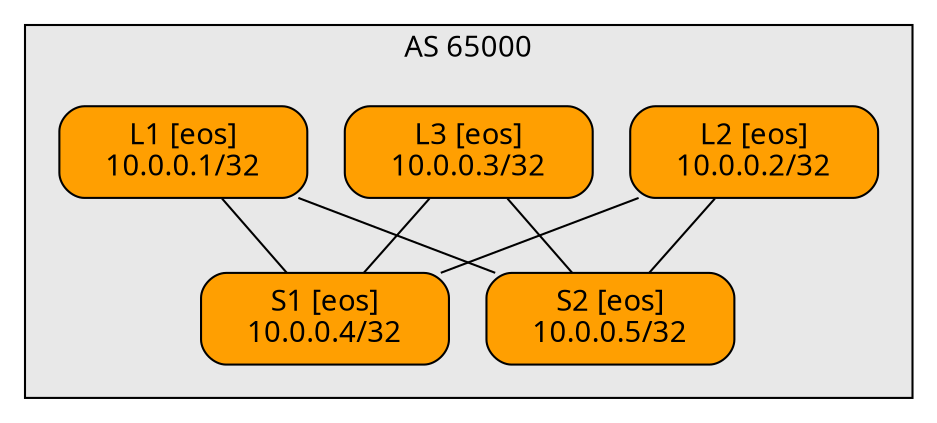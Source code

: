 graph {
  bgcolor="transparent"
  node [shape=box, style="rounded,filled" fontname=Verdana]
  edge [fontname=Verdana labelfontsize=10 labeldistance=1.5]
  subgraph cluster_AS_65000 {
    bgcolor="#e8e8e8"
    fontname=Verdana
    margin=16
    label="AS 65000"
    "L1" [
      label="L1 [eos]\n10.0.0.1/32"
      fillcolor="#ff9f01"
      margin="0.3,0.1"
    ]
    "L2" [
      label="L2 [eos]\n10.0.0.2/32"
      fillcolor="#ff9f01"
      margin="0.3,0.1"
    ]
    "L3" [
      label="L3 [eos]\n10.0.0.3/32"
      fillcolor="#ff9f01"
      margin="0.3,0.1"
    ]
    "S1" [
      label="S1 [eos]\n10.0.0.4/32"
      fillcolor="#ff9f01"
      margin="0.3,0.1"
    ]
    "S2" [
      label="S2 [eos]\n10.0.0.5/32"
      fillcolor="#ff9f01"
      margin="0.3,0.1"
    ]
  }
 "L1" -- "S1" [ ]
 "L1" -- "S2" [ ]
 "L2" -- "S1" [ ]
 "L2" -- "S2" [ ]
 "L3" -- "S1" [ ]
 "L3" -- "S2" [ ]
}
